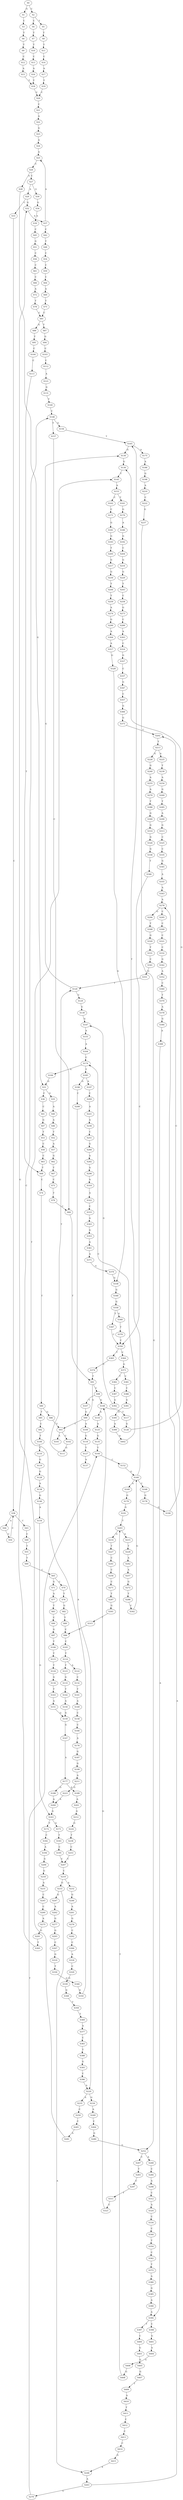 strict digraph  {
	S0 -> S1 [ label = G ];
	S0 -> S2 [ label = C ];
	S1 -> S3 [ label = C ];
	S2 -> S4 [ label = C ];
	S2 -> S5 [ label = T ];
	S3 -> S6 [ label = T ];
	S4 -> S7 [ label = T ];
	S5 -> S8 [ label = T ];
	S6 -> S9 [ label = T ];
	S7 -> S10 [ label = T ];
	S8 -> S11 [ label = T ];
	S9 -> S12 [ label = C ];
	S10 -> S13 [ label = C ];
	S11 -> S14 [ label = C ];
	S12 -> S15 [ label = A ];
	S13 -> S16 [ label = A ];
	S14 -> S17 [ label = A ];
	S15 -> S18 [ label = T ];
	S16 -> S18 [ label = T ];
	S17 -> S19 [ label = T ];
	S18 -> S20 [ label = C ];
	S19 -> S20 [ label = C ];
	S20 -> S21 [ label = C ];
	S21 -> S22 [ label = A ];
	S22 -> S23 [ label = G ];
	S23 -> S24 [ label = A ];
	S24 -> S25 [ label = A ];
	S25 -> S26 [ label = C ];
	S26 -> S27 [ label = C ];
	S26 -> S28 [ label = A ];
	S27 -> S29 [ label = A ];
	S27 -> S30 [ label = G ];
	S28 -> S31 [ label = G ];
	S29 -> S32 [ label = G ];
	S29 -> S33 [ label = C ];
	S30 -> S34 [ label = G ];
	S31 -> S35 [ label = G ];
	S31 -> S36 [ label = C ];
	S32 -> S37 [ label = A ];
	S33 -> S38 [ label = C ];
	S34 -> S39 [ label = A ];
	S35 -> S40 [ label = A ];
	S36 -> S41 [ label = C ];
	S37 -> S42 [ label = C ];
	S37 -> S25 [ label = A ];
	S38 -> S43 [ label = C ];
	S38 -> S44 [ label = A ];
	S39 -> S45 [ label = C ];
	S40 -> S46 [ label = A ];
	S41 -> S47 [ label = G ];
	S42 -> S48 [ label = T ];
	S43 -> S49 [ label = C ];
	S44 -> S50 [ label = C ];
	S45 -> S51 [ label = G ];
	S46 -> S52 [ label = T ];
	S47 -> S53 [ label = T ];
	S48 -> S54 [ label = C ];
	S49 -> S55 [ label = T ];
	S50 -> S38 [ label = C ];
	S51 -> S56 [ label = C ];
	S52 -> S57 [ label = A ];
	S53 -> S58 [ label = C ];
	S54 -> S59 [ label = C ];
	S55 -> S60 [ label = T ];
	S56 -> S61 [ label = C ];
	S57 -> S62 [ label = G ];
	S58 -> S63 [ label = C ];
	S59 -> S64 [ label = C ];
	S60 -> S65 [ label = C ];
	S61 -> S66 [ label = C ];
	S62 -> S67 [ label = T ];
	S63 -> S68 [ label = T ];
	S64 -> S69 [ label = A ];
	S65 -> S70 [ label = C ];
	S65 -> S71 [ label = G ];
	S66 -> S72 [ label = A ];
	S67 -> S73 [ label = C ];
	S68 -> S74 [ label = C ];
	S69 -> S75 [ label = T ];
	S70 -> S76 [ label = T ];
	S71 -> S77 [ label = A ];
	S72 -> S78 [ label = T ];
	S73 -> S79 [ label = T ];
	S74 -> S80 [ label = T ];
	S75 -> S81 [ label = C ];
	S76 -> S82 [ label = G ];
	S77 -> S83 [ label = T ];
	S78 -> S81 [ label = C ];
	S79 -> S84 [ label = C ];
	S80 -> S85 [ label = T ];
	S80 -> S86 [ label = G ];
	S81 -> S87 [ label = T ];
	S81 -> S88 [ label = G ];
	S82 -> S89 [ label = T ];
	S83 -> S90 [ label = C ];
	S84 -> S91 [ label = T ];
	S85 -> S92 [ label = C ];
	S86 -> S93 [ label = T ];
	S87 -> S94 [ label = G ];
	S88 -> S95 [ label = T ];
	S89 -> S96 [ label = C ];
	S90 -> S97 [ label = G ];
	S91 -> S98 [ label = C ];
	S91 -> S99 [ label = G ];
	S92 -> S100 [ label = T ];
	S93 -> S101 [ label = A ];
	S93 -> S102 [ label = C ];
	S94 -> S103 [ label = C ];
	S95 -> S104 [ label = C ];
	S96 -> S105 [ label = C ];
	S97 -> S106 [ label = T ];
	S98 -> S107 [ label = T ];
	S98 -> S108 [ label = G ];
	S99 -> S109 [ label = A ];
	S99 -> S93 [ label = T ];
	S100 -> S110 [ label = C ];
	S102 -> S111 [ label = G ];
	S103 -> S112 [ label = C ];
	S104 -> S113 [ label = C ];
	S105 -> S114 [ label = T ];
	S106 -> S115 [ label = T ];
	S107 -> S99 [ label = G ];
	S108 -> S116 [ label = A ];
	S108 -> S117 [ label = T ];
	S109 -> S118 [ label = G ];
	S110 -> S119 [ label = G ];
	S111 -> S120 [ label = T ];
	S112 -> S121 [ label = A ];
	S113 -> S68 [ label = T ];
	S114 -> S122 [ label = A ];
	S114 -> S123 [ label = T ];
	S115 -> S124 [ label = T ];
	S116 -> S125 [ label = A ];
	S117 -> S126 [ label = G ];
	S118 -> S127 [ label = T ];
	S119 -> S128 [ label = G ];
	S120 -> S129 [ label = C ];
	S120 -> S130 [ label = G ];
	S121 -> S131 [ label = G ];
	S122 -> S132 [ label = C ];
	S123 -> S133 [ label = G ];
	S124 -> S134 [ label = G ];
	S125 -> S135 [ label = G ];
	S126 -> S136 [ label = G ];
	S127 -> S137 [ label = A ];
	S128 -> S138 [ label = A ];
	S129 -> S139 [ label = G ];
	S130 -> S136 [ label = G ];
	S131 -> S140 [ label = T ];
	S132 -> S141 [ label = T ];
	S133 -> S142 [ label = T ];
	S134 -> S143 [ label = T ];
	S135 -> S144 [ label = T ];
	S136 -> S145 [ label = T ];
	S138 -> S146 [ label = G ];
	S139 -> S147 [ label = G ];
	S140 -> S148 [ label = C ];
	S141 -> S149 [ label = A ];
	S142 -> S150 [ label = A ];
	S143 -> S151 [ label = A ];
	S144 -> S152 [ label = C ];
	S145 -> S153 [ label = A ];
	S146 -> S154 [ label = A ];
	S147 -> S155 [ label = A ];
	S148 -> S156 [ label = G ];
	S148 -> S157 [ label = T ];
	S149 -> S158 [ label = C ];
	S150 -> S159 [ label = G ];
	S151 -> S159 [ label = G ];
	S152 -> S160 [ label = G ];
	S153 -> S161 [ label = T ];
	S153 -> S162 [ label = C ];
	S154 -> S163 [ label = G ];
	S155 -> S164 [ label = A ];
	S156 -> S165 [ label = T ];
	S157 -> S84 [ label = C ];
	S158 -> S166 [ label = C ];
	S159 -> S167 [ label = G ];
	S160 -> S168 [ label = C ];
	S160 -> S165 [ label = T ];
	S160 -> S169 [ label = A ];
	S161 -> S170 [ label = G ];
	S162 -> S171 [ label = C ];
	S163 -> S172 [ label = T ];
	S163 -> S173 [ label = G ];
	S164 -> S174 [ label = C ];
	S165 -> S175 [ label = A ];
	S165 -> S130 [ label = G ];
	S166 -> S176 [ label = A ];
	S167 -> S177 [ label = A ];
	S168 -> S178 [ label = G ];
	S169 -> S179 [ label = G ];
	S170 -> S180 [ label = A ];
	S171 -> S181 [ label = G ];
	S172 -> S182 [ label = C ];
	S173 -> S183 [ label = T ];
	S174 -> S184 [ label = A ];
	S174 -> S185 [ label = T ];
	S175 -> S186 [ label = A ];
	S176 -> S187 [ label = G ];
	S177 -> S188 [ label = G ];
	S177 -> S189 [ label = A ];
	S178 -> S190 [ label = G ];
	S179 -> S191 [ label = G ];
	S180 -> S192 [ label = G ];
	S181 -> S193 [ label = G ];
	S182 -> S194 [ label = A ];
	S183 -> S195 [ label = C ];
	S184 -> S31 [ label = G ];
	S185 -> S196 [ label = G ];
	S185 -> S197 [ label = A ];
	S186 -> S198 [ label = G ];
	S187 -> S199 [ label = G ];
	S188 -> S200 [ label = A ];
	S189 -> S201 [ label = A ];
	S190 -> S202 [ label = C ];
	S191 -> S203 [ label = T ];
	S192 -> S204 [ label = C ];
	S193 -> S205 [ label = T ];
	S194 -> S206 [ label = G ];
	S195 -> S207 [ label = C ];
	S196 -> S208 [ label = C ];
	S197 -> S209 [ label = C ];
	S198 -> S210 [ label = A ];
	S199 -> S211 [ label = A ];
	S200 -> S163 [ label = G ];
	S201 -> S212 [ label = G ];
	S202 -> S213 [ label = T ];
	S203 -> S214 [ label = G ];
	S203 -> S215 [ label = A ];
	S204 -> S216 [ label = G ];
	S205 -> S217 [ label = G ];
	S206 -> S218 [ label = G ];
	S207 -> S219 [ label = C ];
	S208 -> S220 [ label = A ];
	S209 -> S221 [ label = A ];
	S210 -> S222 [ label = C ];
	S211 -> S223 [ label = G ];
	S212 -> S224 [ label = G ];
	S213 -> S225 [ label = A ];
	S213 -> S226 [ label = G ];
	S214 -> S227 [ label = T ];
	S215 -> S228 [ label = T ];
	S216 -> S229 [ label = G ];
	S217 -> S230 [ label = G ];
	S218 -> S231 [ label = A ];
	S219 -> S232 [ label = A ];
	S219 -> S233 [ label = G ];
	S220 -> S234 [ label = G ];
	S220 -> S235 [ label = A ];
	S221 -> S236 [ label = A ];
	S222 -> S237 [ label = G ];
	S223 -> S200 [ label = A ];
	S224 -> S238 [ label = T ];
	S225 -> S239 [ label = T ];
	S226 -> S240 [ label = G ];
	S227 -> S241 [ label = C ];
	S228 -> S242 [ label = A ];
	S229 -> S243 [ label = T ];
	S230 -> S244 [ label = T ];
	S231 -> S245 [ label = C ];
	S232 -> S246 [ label = G ];
	S233 -> S247 [ label = G ];
	S233 -> S248 [ label = A ];
	S234 -> S249 [ label = A ];
	S235 -> S250 [ label = C ];
	S236 -> S251 [ label = C ];
	S237 -> S252 [ label = G ];
	S238 -> S253 [ label = C ];
	S239 -> S254 [ label = A ];
	S240 -> S255 [ label = A ];
	S241 -> S256 [ label = C ];
	S242 -> S257 [ label = A ];
	S243 -> S258 [ label = C ];
	S244 -> S259 [ label = T ];
	S245 -> S260 [ label = C ];
	S246 -> S261 [ label = A ];
	S247 -> S262 [ label = A ];
	S248 -> S263 [ label = A ];
	S249 -> S264 [ label = C ];
	S250 -> S265 [ label = C ];
	S251 -> S266 [ label = G ];
	S252 -> S267 [ label = C ];
	S252 -> S268 [ label = A ];
	S253 -> S207 [ label = C ];
	S254 -> S269 [ label = G ];
	S255 -> S270 [ label = A ];
	S256 -> S271 [ label = C ];
	S257 -> S272 [ label = G ];
	S258 -> S273 [ label = G ];
	S259 -> S274 [ label = A ];
	S260 -> S275 [ label = A ];
	S261 -> S276 [ label = G ];
	S262 -> S277 [ label = G ];
	S263 -> S278 [ label = A ];
	S263 -> S279 [ label = G ];
	S264 -> S280 [ label = G ];
	S265 -> S281 [ label = A ];
	S266 -> S282 [ label = A ];
	S267 -> S283 [ label = T ];
	S268 -> S284 [ label = C ];
	S269 -> S285 [ label = T ];
	S270 -> S286 [ label = T ];
	S271 -> S287 [ label = T ];
	S272 -> S288 [ label = T ];
	S273 -> S289 [ label = C ];
	S274 -> S290 [ label = G ];
	S275 -> S291 [ label = G ];
	S276 -> S292 [ label = C ];
	S277 -> S293 [ label = G ];
	S278 -> S294 [ label = G ];
	S278 -> S295 [ label = C ];
	S279 -> S144 [ label = T ];
	S280 -> S252 [ label = G ];
	S281 -> S32 [ label = G ];
	S282 -> S296 [ label = A ];
	S283 -> S297 [ label = C ];
	S284 -> S298 [ label = A ];
	S285 -> S299 [ label = A ];
	S286 -> S300 [ label = G ];
	S287 -> S301 [ label = G ];
	S288 -> S302 [ label = C ];
	S289 -> S303 [ label = A ];
	S290 -> S304 [ label = A ];
	S291 -> S305 [ label = T ];
	S292 -> S306 [ label = C ];
	S293 -> S307 [ label = C ];
	S294 -> S308 [ label = T ];
	S295 -> S309 [ label = C ];
	S296 -> S310 [ label = A ];
	S297 -> S311 [ label = T ];
	S298 -> S312 [ label = C ];
	S299 -> S313 [ label = G ];
	S300 -> S314 [ label = G ];
	S301 -> S315 [ label = T ];
	S302 -> S160 [ label = G ];
	S303 -> S316 [ label = C ];
	S304 -> S317 [ label = A ];
	S305 -> S148 [ label = C ];
	S306 -> S318 [ label = A ];
	S307 -> S319 [ label = G ];
	S308 -> S320 [ label = G ];
	S309 -> S321 [ label = C ];
	S310 -> S322 [ label = A ];
	S311 -> S323 [ label = C ];
	S312 -> S324 [ label = A ];
	S313 -> S325 [ label = C ];
	S314 -> S326 [ label = G ];
	S315 -> S96 [ label = C ];
	S316 -> S327 [ label = G ];
	S317 -> S328 [ label = G ];
	S318 -> S329 [ label = C ];
	S319 -> S330 [ label = T ];
	S320 -> S331 [ label = T ];
	S321 -> S332 [ label = C ];
	S322 -> S333 [ label = C ];
	S323 -> S108 [ label = G ];
	S324 -> S334 [ label = C ];
	S325 -> S335 [ label = C ];
	S326 -> S336 [ label = G ];
	S327 -> S337 [ label = C ];
	S328 -> S338 [ label = G ];
	S329 -> S339 [ label = G ];
	S330 -> S340 [ label = G ];
	S331 -> S341 [ label = C ];
	S332 -> S342 [ label = G ];
	S333 -> S343 [ label = A ];
	S334 -> S344 [ label = C ];
	S335 -> S345 [ label = G ];
	S336 -> S346 [ label = T ];
	S337 -> S347 [ label = G ];
	S338 -> S348 [ label = G ];
	S339 -> S349 [ label = G ];
	S340 -> S350 [ label = G ];
	S341 -> S351 [ label = G ];
	S342 -> S352 [ label = A ];
	S343 -> S353 [ label = G ];
	S344 -> S354 [ label = T ];
	S345 -> S355 [ label = A ];
	S346 -> S356 [ label = C ];
	S347 -> S357 [ label = C ];
	S348 -> S358 [ label = G ];
	S349 -> S359 [ label = T ];
	S350 -> S145 [ label = T ];
	S351 -> S120 [ label = T ];
	S352 -> S360 [ label = C ];
	S353 -> S361 [ label = A ];
	S354 -> S362 [ label = C ];
	S355 -> S363 [ label = A ];
	S356 -> S364 [ label = C ];
	S356 -> S365 [ label = T ];
	S357 -> S366 [ label = G ];
	S358 -> S367 [ label = T ];
	S358 -> S368 [ label = G ];
	S359 -> S369 [ label = T ];
	S360 -> S370 [ label = T ];
	S361 -> S371 [ label = A ];
	S362 -> S372 [ label = T ];
	S363 -> S278 [ label = A ];
	S364 -> S373 [ label = G ];
	S365 -> S374 [ label = C ];
	S366 -> S375 [ label = G ];
	S367 -> S356 [ label = C ];
	S368 -> S376 [ label = T ];
	S369 -> S377 [ label = A ];
	S370 -> S378 [ label = A ];
	S371 -> S379 [ label = G ];
	S372 -> S380 [ label = A ];
	S373 -> S381 [ label = C ];
	S373 -> S382 [ label = T ];
	S374 -> S91 [ label = T ];
	S375 -> S202 [ label = C ];
	S376 -> S356 [ label = C ];
	S377 -> S383 [ label = C ];
	S378 -> S384 [ label = G ];
	S379 -> S338 [ label = G ];
	S380 -> S385 [ label = G ];
	S381 -> S386 [ label = C ];
	S382 -> S387 [ label = C ];
	S383 -> S388 [ label = T ];
	S384 -> S389 [ label = A ];
	S385 -> S390 [ label = A ];
	S386 -> S391 [ label = G ];
	S387 -> S392 [ label = G ];
	S388 -> S393 [ label = G ];
	S389 -> S394 [ label = A ];
	S390 -> S394 [ label = A ];
	S391 -> S395 [ label = G ];
	S392 -> S147 [ label = G ];
	S393 -> S396 [ label = C ];
	S394 -> S397 [ label = T ];
	S394 -> S398 [ label = C ];
	S395 -> S399 [ label = A ];
	S396 -> S220 [ label = A ];
	S397 -> S400 [ label = C ];
	S398 -> S401 [ label = G ];
	S399 -> S402 [ label = A ];
	S400 -> S403 [ label = G ];
	S401 -> S404 [ label = A ];
	S402 -> S174 [ label = C ];
	S403 -> S405 [ label = G ];
	S404 -> S406 [ label = G ];
	S405 -> S407 [ label = G ];
	S406 -> S408 [ label = G ];
	S407 -> S409 [ label = T ];
	S408 -> S203 [ label = T ];
	S409 -> S410 [ label = A ];
	S410 -> S411 [ label = T ];
	S411 -> S412 [ label = C ];
	S412 -> S413 [ label = C ];
	S413 -> S414 [ label = C ];
	S414 -> S415 [ label = G ];
	S415 -> S248 [ label = A ];
}
